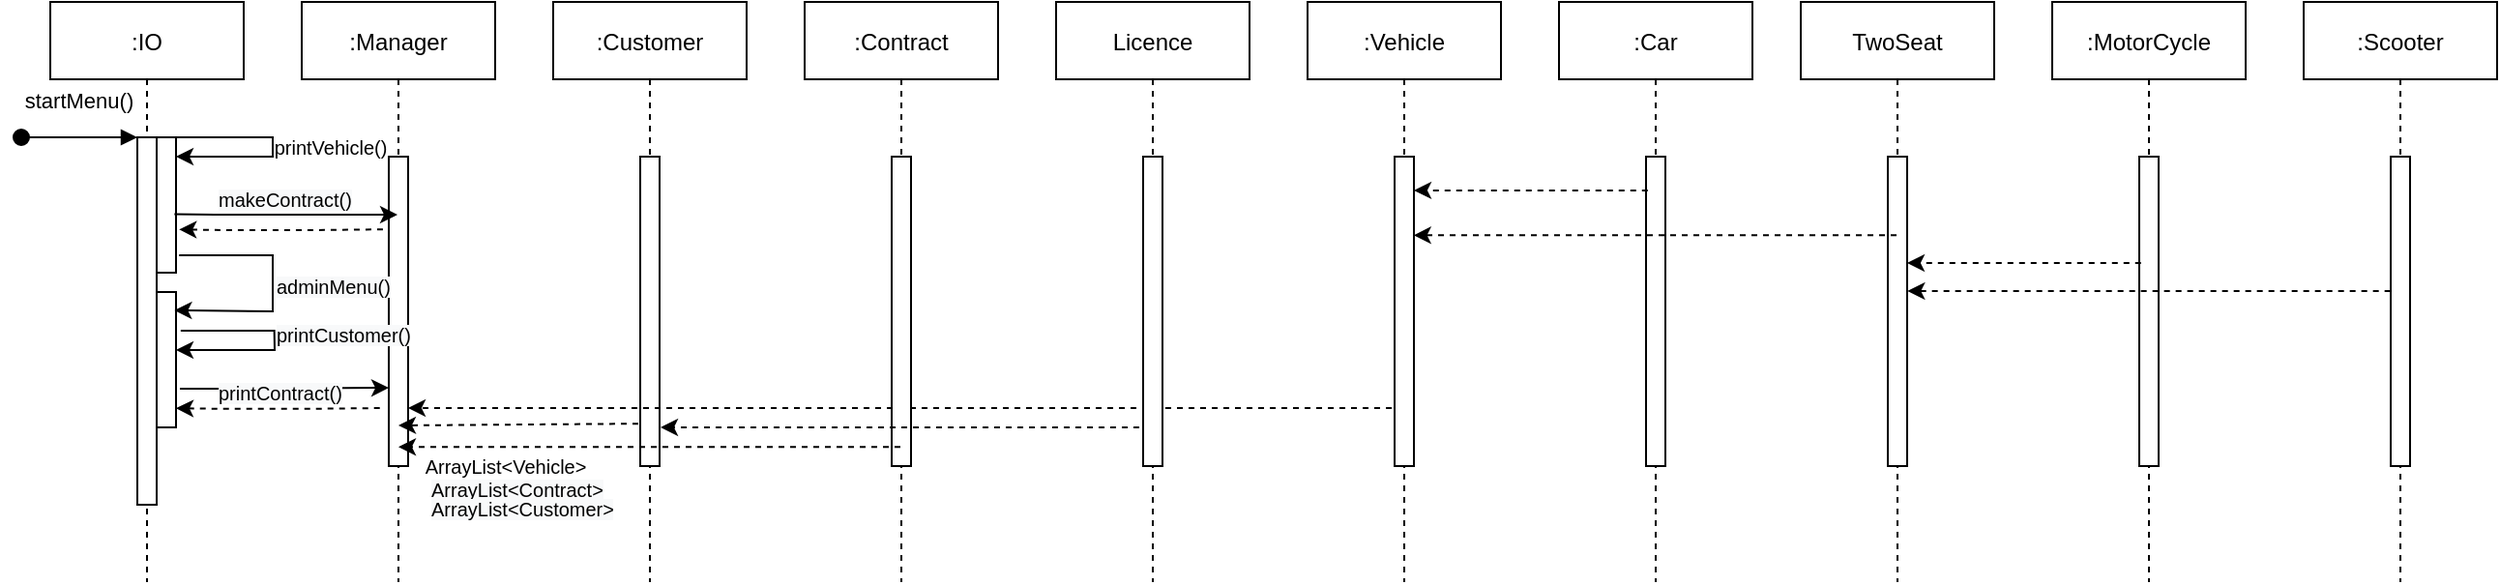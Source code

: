 <mxfile version="16.4.0" type="device"><diagram id="kgpKYQtTHZ0yAKxKKP6v" name="Page-1"><mxGraphModel dx="1977" dy="902" grid="1" gridSize="10" guides="1" tooltips="1" connect="1" arrows="1" fold="1" page="1" pageScale="1" pageWidth="850" pageHeight="1100" math="0" shadow="0"><root><mxCell id="0"/><mxCell id="1" parent="0"/><mxCell id="3nuBFxr9cyL0pnOWT2aG-1" value=":IO" style="shape=umlLifeline;perimeter=lifelinePerimeter;container=1;collapsible=0;recursiveResize=0;rounded=0;shadow=0;strokeWidth=1;" parent="1" vertex="1"><mxGeometry x="-265" y="90" width="100" height="300" as="geometry"/></mxCell><mxCell id="3nuBFxr9cyL0pnOWT2aG-2" value="" style="points=[];perimeter=orthogonalPerimeter;rounded=0;shadow=0;strokeWidth=1;" parent="3nuBFxr9cyL0pnOWT2aG-1" vertex="1"><mxGeometry x="45" y="70" width="10" height="190" as="geometry"/></mxCell><mxCell id="3nuBFxr9cyL0pnOWT2aG-3" value="startMenu()" style="verticalAlign=bottom;startArrow=oval;endArrow=block;startSize=8;shadow=0;strokeWidth=1;" parent="3nuBFxr9cyL0pnOWT2aG-1" target="3nuBFxr9cyL0pnOWT2aG-2" edge="1"><mxGeometry y="10" relative="1" as="geometry"><mxPoint x="-15" y="70" as="sourcePoint"/><Array as="points"><mxPoint x="-15" y="70"/><mxPoint y="70"/></Array><mxPoint as="offset"/></mxGeometry></mxCell><mxCell id="suV4T5n71sHIpApihyGY-19" value="" style="points=[];perimeter=orthogonalPerimeter;rounded=0;shadow=0;strokeWidth=1;" vertex="1" parent="3nuBFxr9cyL0pnOWT2aG-1"><mxGeometry x="55" y="70" width="10" height="70" as="geometry"/></mxCell><mxCell id="suV4T5n71sHIpApihyGY-20" value="" style="endArrow=classic;html=1;rounded=0;" edge="1" parent="3nuBFxr9cyL0pnOWT2aG-1" source="suV4T5n71sHIpApihyGY-19" target="suV4T5n71sHIpApihyGY-19"><mxGeometry width="50" height="50" relative="1" as="geometry"><mxPoint x="115" y="120" as="sourcePoint"/><mxPoint x="115" y="220" as="targetPoint"/><Array as="points"><mxPoint x="115" y="70"/><mxPoint x="115" y="80"/></Array></mxGeometry></mxCell><mxCell id="suV4T5n71sHIpApihyGY-42" value="" style="points=[];perimeter=orthogonalPerimeter;rounded=0;shadow=0;strokeWidth=1;" vertex="1" parent="3nuBFxr9cyL0pnOWT2aG-1"><mxGeometry x="55" y="150" width="10" height="70" as="geometry"/></mxCell><mxCell id="suV4T5n71sHIpApihyGY-44" value="" style="endArrow=classic;html=1;rounded=0;fontSize=10;exitX=1.161;exitY=0.871;exitDx=0;exitDy=0;exitPerimeter=0;entryX=0.918;entryY=0.135;entryDx=0;entryDy=0;entryPerimeter=0;" edge="1" parent="3nuBFxr9cyL0pnOWT2aG-1" source="suV4T5n71sHIpApihyGY-19" target="suV4T5n71sHIpApihyGY-42"><mxGeometry width="50" height="50" relative="1" as="geometry"><mxPoint x="85" y="230" as="sourcePoint"/><mxPoint x="135" y="180" as="targetPoint"/><Array as="points"><mxPoint x="115" y="131"/><mxPoint x="115" y="160"/></Array></mxGeometry></mxCell><mxCell id="3nuBFxr9cyL0pnOWT2aG-5" value=":Manager" style="shape=umlLifeline;perimeter=lifelinePerimeter;container=1;collapsible=0;recursiveResize=0;rounded=0;shadow=0;strokeWidth=1;" parent="1" vertex="1"><mxGeometry x="-135" y="90" width="100" height="300" as="geometry"/></mxCell><mxCell id="3nuBFxr9cyL0pnOWT2aG-6" value="" style="points=[];perimeter=orthogonalPerimeter;rounded=0;shadow=0;strokeWidth=1;" parent="3nuBFxr9cyL0pnOWT2aG-5" vertex="1"><mxGeometry x="45" y="80" width="10" height="160" as="geometry"/></mxCell><mxCell id="suV4T5n71sHIpApihyGY-21" value="&lt;font style=&quot;font-size: 10px&quot;&gt;printVehicle()&lt;/font&gt;" style="text;html=1;strokeColor=none;fillColor=none;align=center;verticalAlign=middle;whiteSpace=wrap;rounded=0;" vertex="1" parent="3nuBFxr9cyL0pnOWT2aG-5"><mxGeometry x="-5" y="60" width="40" height="30" as="geometry"/></mxCell><mxCell id="suV4T5n71sHIpApihyGY-45" value="&lt;span style=&quot;color: rgb(0 , 0 , 0) ; font-family: &amp;#34;helvetica&amp;#34; ; font-size: 10px ; font-style: normal ; font-weight: 400 ; letter-spacing: normal ; text-align: center ; text-indent: 0px ; text-transform: none ; word-spacing: 0px ; background-color: rgb(248 , 249 , 250) ; display: inline ; float: none&quot;&gt;adminMenu()&lt;/span&gt;" style="text;whiteSpace=wrap;html=1;fontSize=10;" vertex="1" parent="3nuBFxr9cyL0pnOWT2aG-5"><mxGeometry x="-15" y="135" width="80" height="30" as="geometry"/></mxCell><mxCell id="suV4T5n71sHIpApihyGY-47" value="&lt;span style=&quot;color: rgb(0 , 0 , 0) ; font-family: &amp;#34;helvetica&amp;#34; ; font-size: 10px ; font-style: normal ; font-weight: 400 ; letter-spacing: normal ; text-align: center ; text-indent: 0px ; text-transform: none ; word-spacing: 0px ; background-color: rgb(248 , 249 , 250) ; display: inline ; float: none&quot;&gt;printCustomer()&lt;/span&gt;" style="text;whiteSpace=wrap;html=1;fontSize=10;" vertex="1" parent="3nuBFxr9cyL0pnOWT2aG-5"><mxGeometry x="-15" y="160" width="80" height="30" as="geometry"/></mxCell><mxCell id="suV4T5n71sHIpApihyGY-1" value=":Customer" style="shape=umlLifeline;perimeter=lifelinePerimeter;container=1;collapsible=0;recursiveResize=0;rounded=0;shadow=0;strokeWidth=1;" vertex="1" parent="1"><mxGeometry x="-5" y="90" width="100" height="300" as="geometry"/></mxCell><mxCell id="suV4T5n71sHIpApihyGY-2" value="" style="points=[];perimeter=orthogonalPerimeter;rounded=0;shadow=0;strokeWidth=1;" vertex="1" parent="suV4T5n71sHIpApihyGY-1"><mxGeometry x="45" y="80" width="10" height="160" as="geometry"/></mxCell><mxCell id="suV4T5n71sHIpApihyGY-26" value="" style="endArrow=classic;html=1;rounded=0;fontSize=10;entryX=0.5;entryY=0.938;entryDx=0;entryDy=0;entryPerimeter=0;dashed=1;" edge="1" parent="suV4T5n71sHIpApihyGY-1" source="suV4T5n71sHIpApihyGY-7"><mxGeometry width="50" height="50" relative="1" as="geometry"><mxPoint x="184.5" y="210.0" as="sourcePoint"/><mxPoint x="-75" y="210.0" as="targetPoint"/><Array as="points"><mxPoint x="75" y="210"/><mxPoint x="-5" y="210"/><mxPoint x="-25" y="210"/></Array></mxGeometry></mxCell><mxCell id="suV4T5n71sHIpApihyGY-3" value=":Contract" style="shape=umlLifeline;perimeter=lifelinePerimeter;container=1;collapsible=0;recursiveResize=0;rounded=0;shadow=0;strokeWidth=1;" vertex="1" parent="1"><mxGeometry x="125" y="90" width="100" height="300" as="geometry"/></mxCell><mxCell id="suV4T5n71sHIpApihyGY-4" value="" style="points=[];perimeter=orthogonalPerimeter;rounded=0;shadow=0;strokeWidth=1;" vertex="1" parent="suV4T5n71sHIpApihyGY-3"><mxGeometry x="45" y="80" width="10" height="160" as="geometry"/></mxCell><mxCell id="suV4T5n71sHIpApihyGY-25" value="" style="endArrow=classic;html=1;rounded=0;fontSize=10;entryX=0.5;entryY=0.938;entryDx=0;entryDy=0;entryPerimeter=0;dashed=1;" edge="1" parent="suV4T5n71sHIpApihyGY-3"><mxGeometry width="50" height="50" relative="1" as="geometry"><mxPoint x="185" y="220.0" as="sourcePoint"/><mxPoint x="-74.5" y="220.0" as="targetPoint"/></mxGeometry></mxCell><mxCell id="suV4T5n71sHIpApihyGY-5" value="Licence" style="shape=umlLifeline;perimeter=lifelinePerimeter;container=1;collapsible=0;recursiveResize=0;rounded=0;shadow=0;strokeWidth=1;" vertex="1" parent="1"><mxGeometry x="255" y="90" width="100" height="300" as="geometry"/></mxCell><mxCell id="suV4T5n71sHIpApihyGY-6" value="" style="points=[];perimeter=orthogonalPerimeter;rounded=0;shadow=0;strokeWidth=1;" vertex="1" parent="suV4T5n71sHIpApihyGY-5"><mxGeometry x="45" y="80" width="10" height="160" as="geometry"/></mxCell><mxCell id="suV4T5n71sHIpApihyGY-7" value=":Vehicle" style="shape=umlLifeline;perimeter=lifelinePerimeter;container=1;collapsible=0;recursiveResize=0;rounded=0;shadow=0;strokeWidth=1;" vertex="1" parent="1"><mxGeometry x="385" y="90" width="100" height="300" as="geometry"/></mxCell><mxCell id="suV4T5n71sHIpApihyGY-8" value="" style="points=[];perimeter=orthogonalPerimeter;rounded=0;shadow=0;strokeWidth=1;" vertex="1" parent="suV4T5n71sHIpApihyGY-7"><mxGeometry x="45" y="80" width="10" height="160" as="geometry"/></mxCell><mxCell id="suV4T5n71sHIpApihyGY-9" value=":Car" style="shape=umlLifeline;perimeter=lifelinePerimeter;container=1;collapsible=0;recursiveResize=0;rounded=0;shadow=0;strokeWidth=1;" vertex="1" parent="1"><mxGeometry x="515" y="90" width="100" height="300" as="geometry"/></mxCell><mxCell id="suV4T5n71sHIpApihyGY-10" value="" style="points=[];perimeter=orthogonalPerimeter;rounded=0;shadow=0;strokeWidth=1;" vertex="1" parent="suV4T5n71sHIpApihyGY-9"><mxGeometry x="45" y="80" width="10" height="160" as="geometry"/></mxCell><mxCell id="suV4T5n71sHIpApihyGY-11" value="TwoSeat" style="shape=umlLifeline;perimeter=lifelinePerimeter;container=1;collapsible=0;recursiveResize=0;rounded=0;shadow=0;strokeWidth=1;" vertex="1" parent="1"><mxGeometry x="640" y="90" width="100" height="300" as="geometry"/></mxCell><mxCell id="suV4T5n71sHIpApihyGY-12" value="" style="points=[];perimeter=orthogonalPerimeter;rounded=0;shadow=0;strokeWidth=1;" vertex="1" parent="suV4T5n71sHIpApihyGY-11"><mxGeometry x="45" y="80" width="10" height="160" as="geometry"/></mxCell><mxCell id="suV4T5n71sHIpApihyGY-13" value=":MotorCycle" style="shape=umlLifeline;perimeter=lifelinePerimeter;container=1;collapsible=0;recursiveResize=0;rounded=0;shadow=0;strokeWidth=1;" vertex="1" parent="1"><mxGeometry x="770" y="90" width="100" height="300" as="geometry"/></mxCell><mxCell id="suV4T5n71sHIpApihyGY-14" value="" style="points=[];perimeter=orthogonalPerimeter;rounded=0;shadow=0;strokeWidth=1;" vertex="1" parent="suV4T5n71sHIpApihyGY-13"><mxGeometry x="45" y="80" width="10" height="160" as="geometry"/></mxCell><mxCell id="suV4T5n71sHIpApihyGY-54" value="" style="endArrow=classic;html=1;rounded=0;fontSize=10;exitX=0.089;exitY=0.109;exitDx=0;exitDy=0;exitPerimeter=0;dashed=1;" edge="1" parent="suV4T5n71sHIpApihyGY-13"><mxGeometry width="50" height="50" relative="1" as="geometry"><mxPoint x="45.89" y="135.0" as="sourcePoint"/><mxPoint x="-75" y="135.0" as="targetPoint"/></mxGeometry></mxCell><mxCell id="suV4T5n71sHIpApihyGY-15" value=":Scooter" style="shape=umlLifeline;perimeter=lifelinePerimeter;container=1;collapsible=0;recursiveResize=0;rounded=0;shadow=0;strokeWidth=1;" vertex="1" parent="1"><mxGeometry x="900" y="90" width="100" height="300" as="geometry"/></mxCell><mxCell id="suV4T5n71sHIpApihyGY-16" value="" style="points=[];perimeter=orthogonalPerimeter;rounded=0;shadow=0;strokeWidth=1;" vertex="1" parent="suV4T5n71sHIpApihyGY-15"><mxGeometry x="45" y="80" width="10" height="160" as="geometry"/></mxCell><mxCell id="suV4T5n71sHIpApihyGY-22" value="" style="endArrow=classic;html=1;rounded=0;fontSize=10;exitX=-0.1;exitY=0.863;exitDx=0;exitDy=0;exitPerimeter=0;dashed=1;" edge="1" parent="1" source="suV4T5n71sHIpApihyGY-2"><mxGeometry width="50" height="50" relative="1" as="geometry"><mxPoint x="-10" y="270" as="sourcePoint"/><mxPoint x="-85" y="309" as="targetPoint"/></mxGeometry></mxCell><mxCell id="suV4T5n71sHIpApihyGY-23" value="" style="endArrow=classic;html=1;rounded=0;fontSize=10;entryX=0.5;entryY=0.938;entryDx=0;entryDy=0;entryPerimeter=0;dashed=1;" edge="1" parent="1" source="suV4T5n71sHIpApihyGY-3" target="3nuBFxr9cyL0pnOWT2aG-6"><mxGeometry width="50" height="50" relative="1" as="geometry"><mxPoint x="49.0" y="318.08" as="sourcePoint"/><mxPoint x="-65.78" y="318.88" as="targetPoint"/></mxGeometry></mxCell><mxCell id="suV4T5n71sHIpApihyGY-27" value="" style="endArrow=classic;html=1;rounded=0;fontSize=10;exitX=0.918;exitY=0.568;exitDx=0;exitDy=0;exitPerimeter=0;" edge="1" parent="1" source="suV4T5n71sHIpApihyGY-19" target="3nuBFxr9cyL0pnOWT2aG-5"><mxGeometry width="50" height="50" relative="1" as="geometry"><mxPoint x="-200" y="180" as="sourcePoint"/><mxPoint x="-140" y="180" as="targetPoint"/><Array as="points"><mxPoint x="-180" y="200"/><mxPoint x="-140" y="200"/><mxPoint x="-120" y="200"/></Array></mxGeometry></mxCell><mxCell id="suV4T5n71sHIpApihyGY-31" value="ArrayList&amp;lt;Vehicle&amp;gt;" style="text;html=1;align=center;verticalAlign=middle;resizable=0;points=[];autosize=1;strokeColor=none;fillColor=none;fontSize=10;" vertex="1" parent="1"><mxGeometry x="-80" y="320" width="100" height="20" as="geometry"/></mxCell><mxCell id="suV4T5n71sHIpApihyGY-37" value="&lt;span style=&quot;color: rgb(0 , 0 , 0) ; font-family: &amp;#34;helvetica&amp;#34; ; font-size: 10px ; font-style: normal ; font-weight: 400 ; letter-spacing: normal ; text-align: center ; text-indent: 0px ; text-transform: none ; word-spacing: 0px ; background-color: rgb(248 , 249 , 250) ; display: inline ; float: none&quot;&gt;ArrayList&amp;lt;Contract&amp;gt;&lt;/span&gt;" style="text;whiteSpace=wrap;html=1;fontSize=10;" vertex="1" parent="1"><mxGeometry x="-70" y="330" width="110" height="30" as="geometry"/></mxCell><mxCell id="suV4T5n71sHIpApihyGY-38" value="&lt;span style=&quot;color: rgb(0 , 0 , 0) ; font-family: &amp;#34;helvetica&amp;#34; ; font-size: 10px ; font-style: normal ; font-weight: 400 ; letter-spacing: normal ; text-align: center ; text-indent: 0px ; text-transform: none ; word-spacing: 0px ; background-color: rgb(248 , 249 , 250) ; display: inline ; float: none&quot;&gt;ArrayList&amp;lt;Customer&amp;gt;&lt;/span&gt;" style="text;whiteSpace=wrap;html=1;fontSize=10;" vertex="1" parent="1"><mxGeometry x="-70" y="340" width="110" height="30" as="geometry"/></mxCell><mxCell id="suV4T5n71sHIpApihyGY-28" value="&lt;span style=&quot;color: rgb(0 , 0 , 0) ; font-family: &amp;#34;helvetica&amp;#34; ; font-size: 10px ; font-style: normal ; font-weight: 400 ; letter-spacing: normal ; text-align: center ; text-indent: 0px ; text-transform: none ; word-spacing: 0px ; background-color: rgb(248 , 249 , 250) ; display: inline ; float: none&quot;&gt;makeContract()&lt;/span&gt;" style="text;whiteSpace=wrap;html=1;fontSize=10;" vertex="1" parent="1"><mxGeometry x="-180" y="180" width="80" height="30" as="geometry"/></mxCell><mxCell id="suV4T5n71sHIpApihyGY-39" value="" style="endArrow=none;html=1;rounded=0;fontSize=10;startArrow=classic;startFill=1;dashed=1;endFill=0;exitX=1.161;exitY=0.681;exitDx=0;exitDy=0;exitPerimeter=0;entryX=-0.112;entryY=0.235;entryDx=0;entryDy=0;entryPerimeter=0;" edge="1" parent="1" source="suV4T5n71sHIpApihyGY-19" target="3nuBFxr9cyL0pnOWT2aG-6"><mxGeometry width="50" height="50" relative="1" as="geometry"><mxPoint x="-204.5" y="190" as="sourcePoint"/><mxPoint x="-90.0" y="190" as="targetPoint"/><Array as="points"><mxPoint x="-174" y="208"/><mxPoint x="-130" y="208"/></Array></mxGeometry></mxCell><mxCell id="suV4T5n71sHIpApihyGY-46" value="" style="endArrow=classic;html=1;rounded=0;fontSize=10;exitX=1.161;exitY=0.871;exitDx=0;exitDy=0;exitPerimeter=0;" edge="1" parent="1" target="suV4T5n71sHIpApihyGY-42"><mxGeometry width="50" height="50" relative="1" as="geometry"><mxPoint x="-197.57" y="260" as="sourcePoint"/><mxPoint x="-200.0" y="288.48" as="targetPoint"/><Array as="points"><mxPoint x="-149.18" y="260.03"/><mxPoint x="-149" y="270"/></Array></mxGeometry></mxCell><mxCell id="suV4T5n71sHIpApihyGY-48" value="" style="endArrow=classic;html=1;rounded=0;fontSize=10;entryX=0;entryY=0.747;entryDx=0;entryDy=0;exitX=1.2;exitY=0.714;exitDx=0;exitDy=0;exitPerimeter=0;entryPerimeter=0;" edge="1" parent="1" source="suV4T5n71sHIpApihyGY-42" target="3nuBFxr9cyL0pnOWT2aG-6"><mxGeometry width="50" height="50" relative="1" as="geometry"><mxPoint x="-180" y="330" as="sourcePoint"/><mxPoint x="-130" y="280" as="targetPoint"/><Array as="points"><mxPoint x="-170" y="290"/></Array></mxGeometry></mxCell><mxCell id="suV4T5n71sHIpApihyGY-49" value="" style="endArrow=none;html=1;rounded=0;fontSize=10;startArrow=classic;startFill=1;dashed=1;endFill=0;exitX=1.161;exitY=0.681;exitDx=0;exitDy=0;exitPerimeter=0;entryX=-0.112;entryY=0.235;entryDx=0;entryDy=0;entryPerimeter=0;" edge="1" parent="1"><mxGeometry width="50" height="50" relative="1" as="geometry"><mxPoint x="-200.0" y="300.07" as="sourcePoint"/><mxPoint x="-92.73" y="300" as="targetPoint"/><Array as="points"><mxPoint x="-175.61" y="300.4"/><mxPoint x="-131.61" y="300.4"/></Array></mxGeometry></mxCell><mxCell id="suV4T5n71sHIpApihyGY-50" value="&lt;span style=&quot;color: rgb(0 , 0 , 0) ; font-family: &amp;#34;helvetica&amp;#34; ; font-size: 10px ; font-style: normal ; font-weight: 400 ; letter-spacing: normal ; text-align: center ; text-indent: 0px ; text-transform: none ; word-spacing: 0px ; background-color: rgb(248 , 249 , 250) ; display: inline ; float: none&quot;&gt;printContract()&lt;/span&gt;" style="text;whiteSpace=wrap;html=1;fontSize=10;" vertex="1" parent="1"><mxGeometry x="-180" y="280" width="90" height="30" as="geometry"/></mxCell><mxCell id="suV4T5n71sHIpApihyGY-51" value="" style="endArrow=classic;html=1;rounded=0;fontSize=10;exitX=0.089;exitY=0.109;exitDx=0;exitDy=0;exitPerimeter=0;dashed=1;" edge="1" parent="1" source="suV4T5n71sHIpApihyGY-10" target="suV4T5n71sHIpApihyGY-8"><mxGeometry width="50" height="50" relative="1" as="geometry"><mxPoint x="300" y="190" as="sourcePoint"/><mxPoint x="350" y="140" as="targetPoint"/></mxGeometry></mxCell><mxCell id="suV4T5n71sHIpApihyGY-52" value="" style="endArrow=classic;html=1;rounded=0;fontSize=10;entryX=0.984;entryY=0.254;entryDx=0;entryDy=0;entryPerimeter=0;dashed=1;" edge="1" parent="1" source="suV4T5n71sHIpApihyGY-11" target="suV4T5n71sHIpApihyGY-8"><mxGeometry width="50" height="50" relative="1" as="geometry"><mxPoint x="570.89" y="197.44" as="sourcePoint"/><mxPoint x="450" y="197.44" as="targetPoint"/></mxGeometry></mxCell><mxCell id="suV4T5n71sHIpApihyGY-55" value="" style="endArrow=classic;html=1;rounded=0;fontSize=10;entryX=0.984;entryY=0.254;entryDx=0;entryDy=0;entryPerimeter=0;dashed=1;" edge="1" parent="1"><mxGeometry width="50" height="50" relative="1" as="geometry"><mxPoint x="944.83" y="239.47" as="sourcePoint"/><mxPoint x="695.17" y="239.47" as="targetPoint"/></mxGeometry></mxCell></root></mxGraphModel></diagram></mxfile>